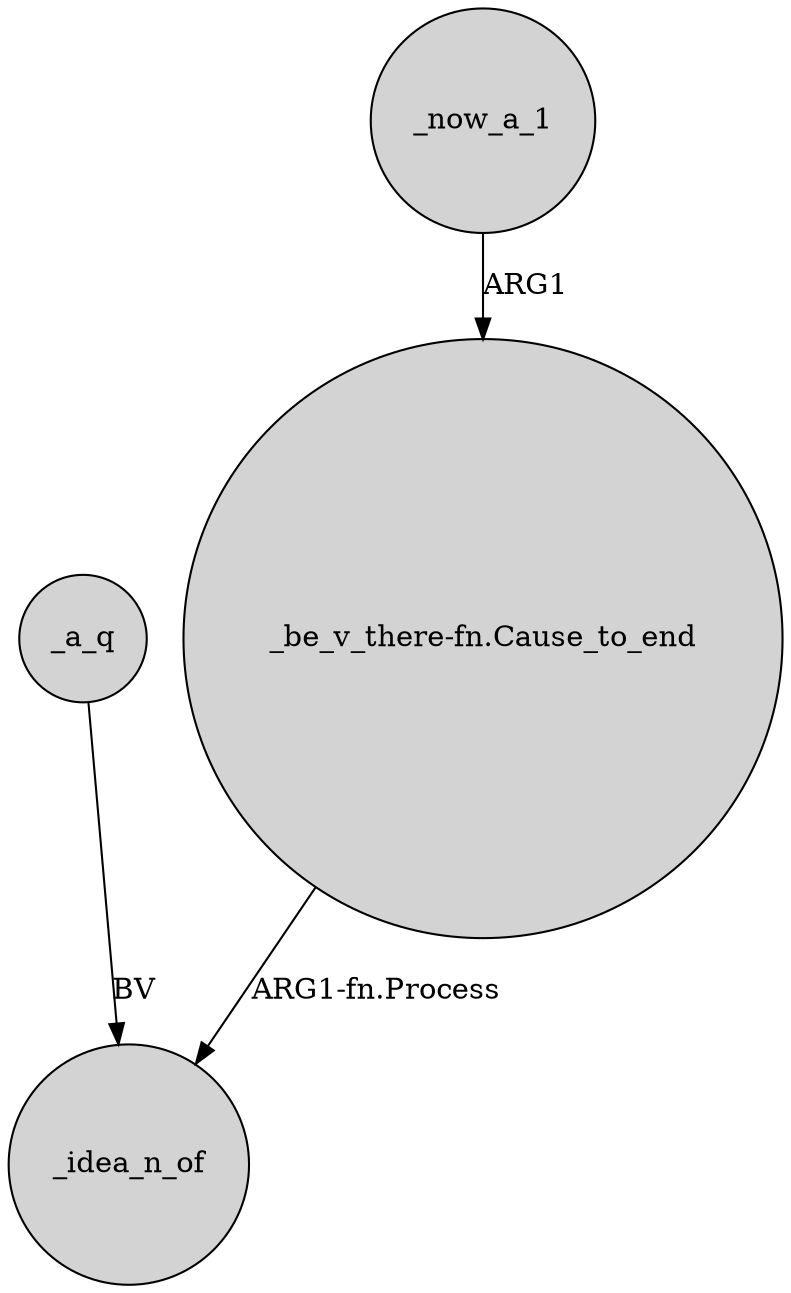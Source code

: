digraph {
	node [shape=circle style=filled]
	"_be_v_there-fn.Cause_to_end" -> _idea_n_of [label="ARG1-fn.Process"]
	_now_a_1 -> "_be_v_there-fn.Cause_to_end" [label=ARG1]
	_a_q -> _idea_n_of [label=BV]
}
